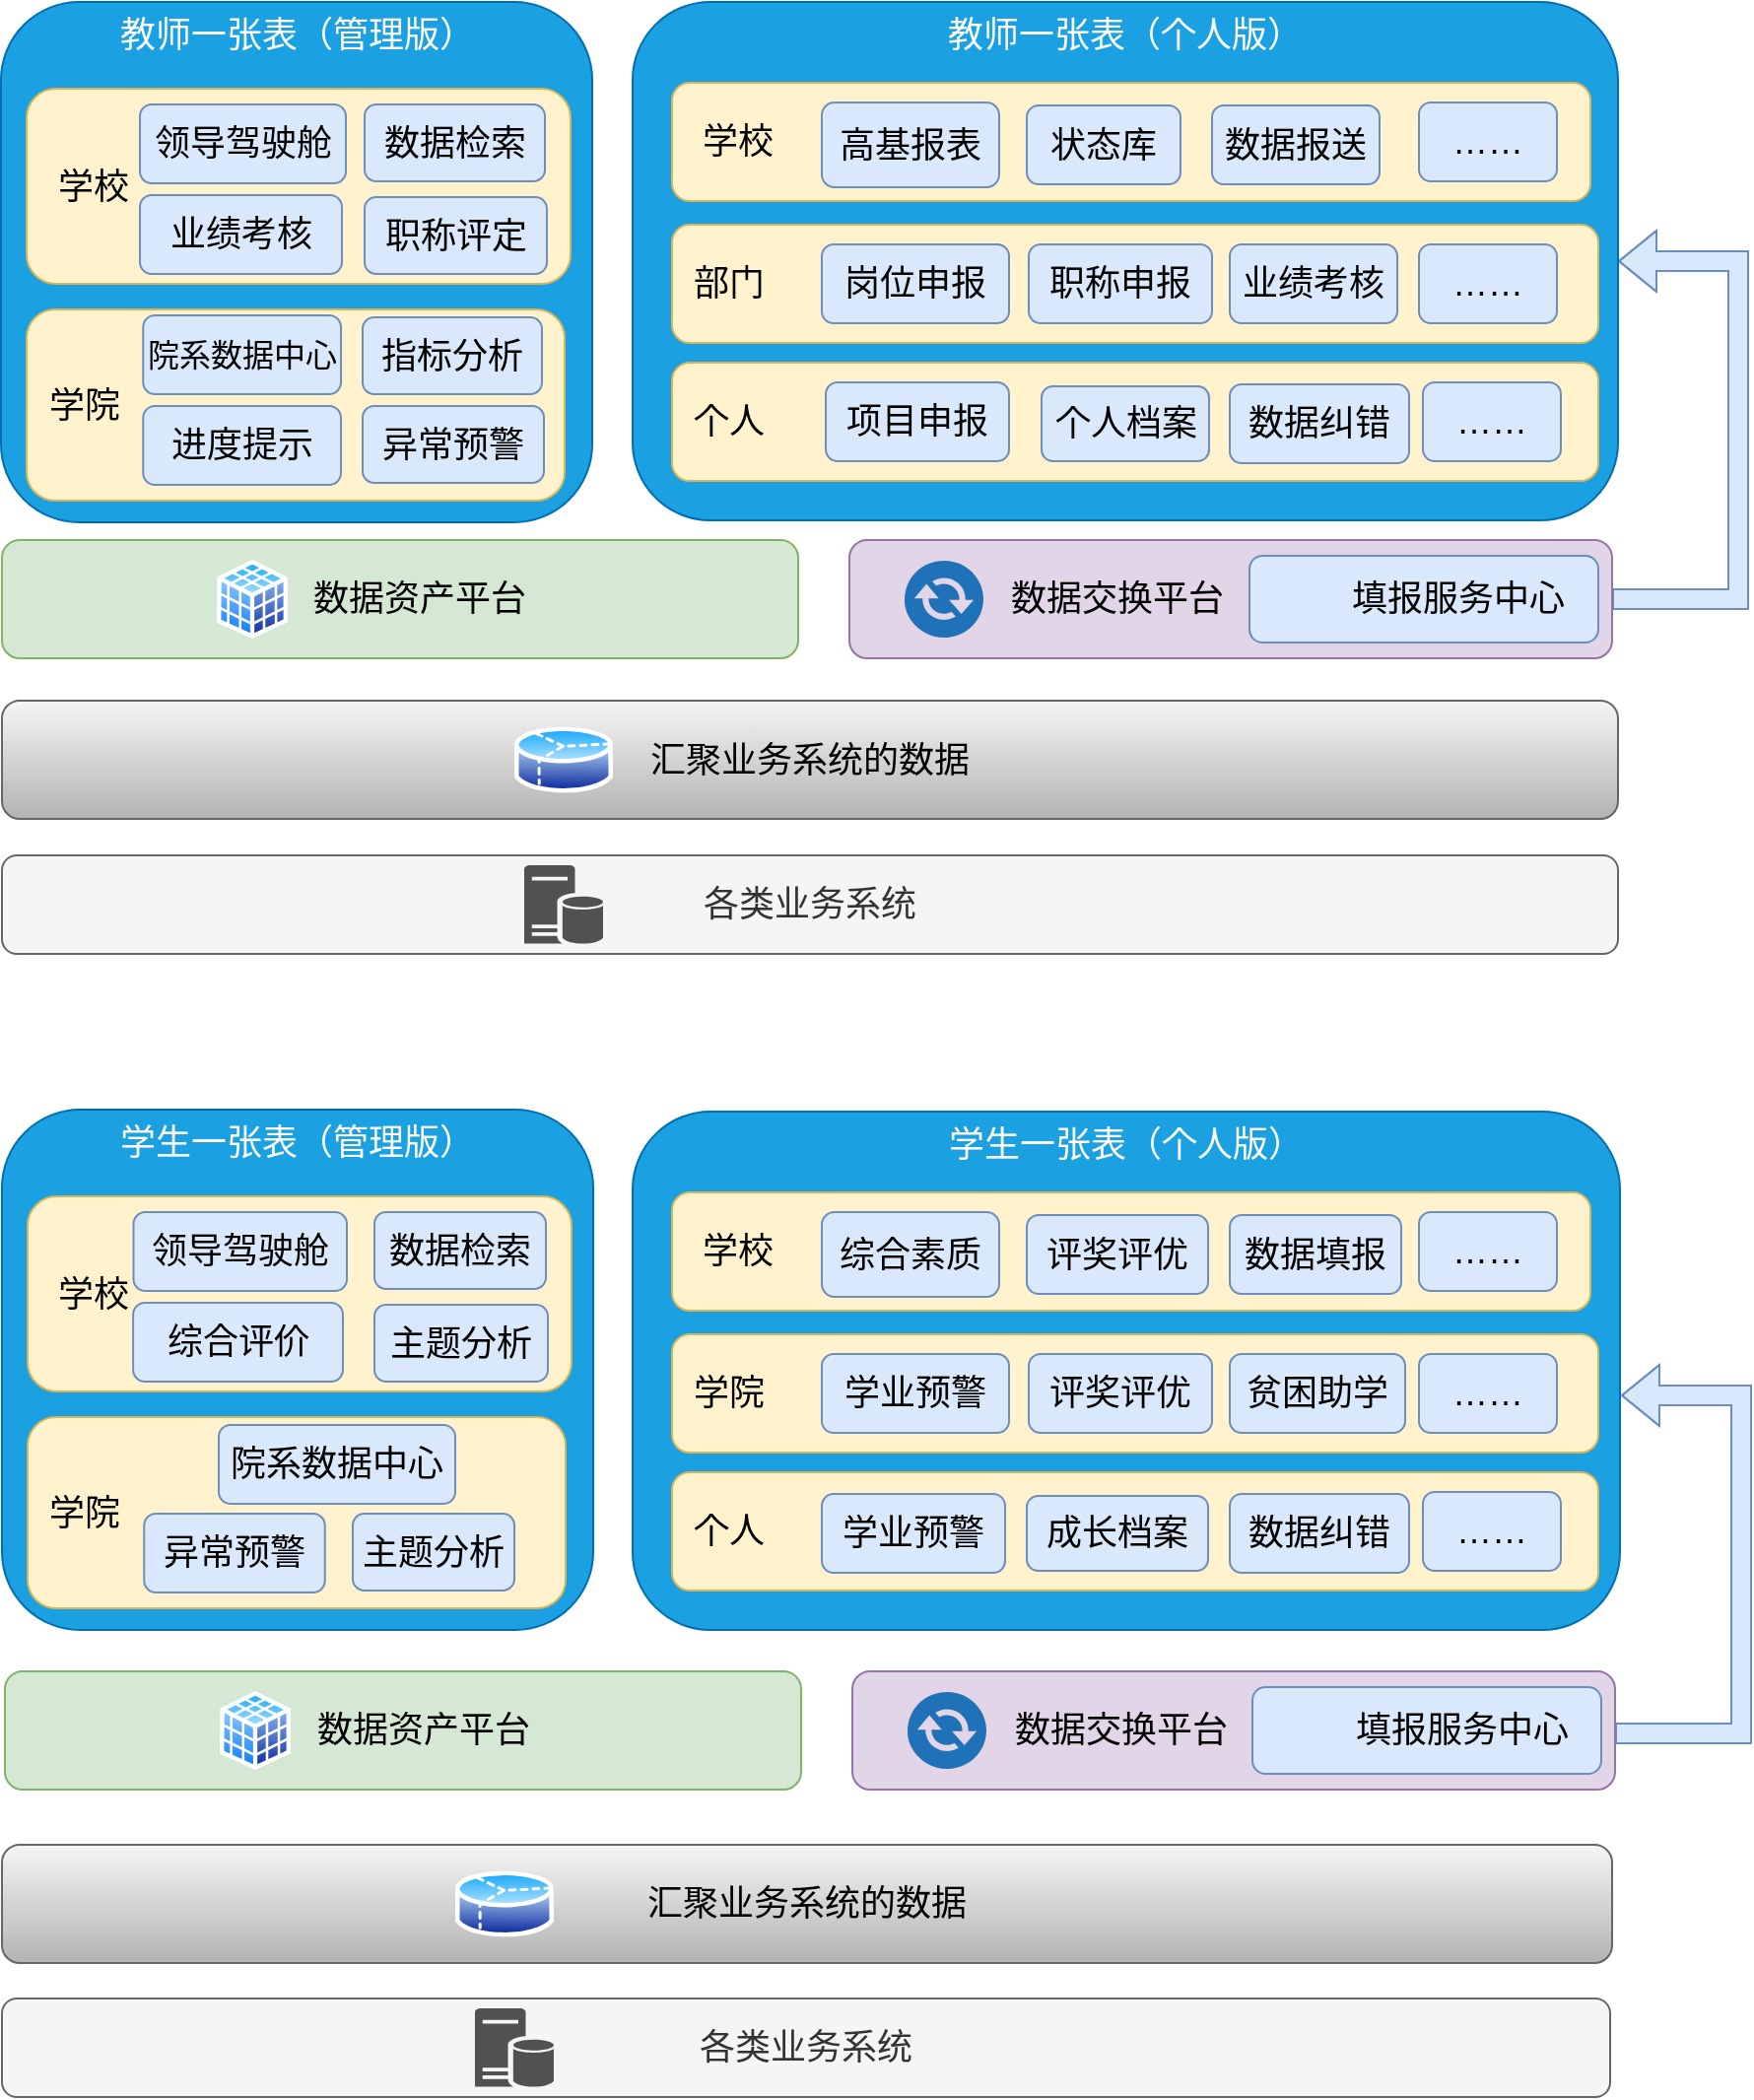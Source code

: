 <mxfile version="19.0.1" type="github">
  <diagram id="cTWVXvlOjMiQOvwmBr1u" name="Page-1">
    <mxGraphModel dx="1864" dy="621" grid="0" gridSize="10" guides="1" tooltips="1" connect="1" arrows="1" fold="1" page="0" pageScale="1" pageWidth="827" pageHeight="1169" math="0" shadow="0">
      <root>
        <mxCell id="0" />
        <mxCell id="1" parent="0" />
        <mxCell id="3kUF8BmXOeaKGdXSCLxE-1" value="&amp;nbsp; &amp;nbsp; 数据资产平台" style="rounded=1;whiteSpace=wrap;html=1;fillColor=#d5e8d4;strokeColor=#82b366;fontSize=18;" parent="1" vertex="1">
          <mxGeometry x="-190" y="330" width="404" height="60" as="geometry" />
        </mxCell>
        <mxCell id="lOfSfwiUMkVV7gZt_ZI1-23" style="edgeStyle=orthogonalEdgeStyle;rounded=0;orthogonalLoop=1;jettySize=auto;html=1;exitX=1;exitY=0.5;exitDx=0;exitDy=0;entryX=1;entryY=0.5;entryDx=0;entryDy=0;fontSize=16;shape=flexArrow;fillColor=#dae8fc;strokeColor=#6c8ebf;" edge="1" parent="1" source="3kUF8BmXOeaKGdXSCLxE-2" target="3kUF8BmXOeaKGdXSCLxE-5">
          <mxGeometry relative="1" as="geometry">
            <Array as="points">
              <mxPoint x="691" y="360" />
              <mxPoint x="691" y="189" />
            </Array>
          </mxGeometry>
        </mxCell>
        <mxCell id="3kUF8BmXOeaKGdXSCLxE-2" value="&amp;nbsp; &amp;nbsp; &amp;nbsp; &amp;nbsp; &amp;nbsp; &amp;nbsp; &amp;nbsp; &amp;nbsp; 数据交换平台" style="rounded=1;whiteSpace=wrap;html=1;fillColor=#e1d5e7;strokeColor=#9673a6;fontSize=18;align=left;" parent="1" vertex="1">
          <mxGeometry x="240" y="330" width="387" height="60" as="geometry" />
        </mxCell>
        <mxCell id="3kUF8BmXOeaKGdXSCLxE-3" value="汇聚业务系统的数据" style="rounded=1;whiteSpace=wrap;html=1;fontSize=18;fillColor=#f5f5f5;strokeColor=#666666;gradientColor=#b3b3b3;" parent="1" vertex="1">
          <mxGeometry x="-190" y="411.5" width="820" height="60" as="geometry" />
        </mxCell>
        <mxCell id="3kUF8BmXOeaKGdXSCLxE-4" value="" style="aspect=fixed;perimeter=ellipsePerimeter;html=1;align=center;shadow=0;dashed=0;spacingTop=3;image;image=img/lib/active_directory/database_cube.svg;fontSize=18;" parent="1" vertex="1">
          <mxGeometry x="-81" y="340" width="36" height="40" as="geometry" />
        </mxCell>
        <mxCell id="3kUF8BmXOeaKGdXSCLxE-5" value="教师一张表（个人版）" style="rounded=1;whiteSpace=wrap;html=1;fillColor=#1ba1e2;strokeColor=#006EAF;fontSize=18;verticalAlign=top;fontColor=#ffffff;" parent="1" vertex="1">
          <mxGeometry x="130" y="57" width="500" height="263" as="geometry" />
        </mxCell>
        <mxCell id="3kUF8BmXOeaKGdXSCLxE-6" value="" style="aspect=fixed;perimeter=ellipsePerimeter;html=1;align=center;shadow=0;dashed=0;spacingTop=3;image;image=img/lib/active_directory/database_partition_3.svg;fontSize=18;" parent="1" vertex="1">
          <mxGeometry x="70" y="423" width="50" height="37" as="geometry" />
        </mxCell>
        <mxCell id="3kUF8BmXOeaKGdXSCLxE-7" value="" style="sketch=0;pointerEvents=1;shadow=0;dashed=0;html=1;strokeColor=none;fillColor=#505050;labelPosition=center;verticalLabelPosition=bottom;verticalAlign=top;outlineConnect=0;align=center;shape=mxgraph.office.communications.exchange_active_sync;fillColor=#2072B8;fontSize=18;" parent="1" vertex="1">
          <mxGeometry x="268" y="340.5" width="40" height="39" as="geometry" />
        </mxCell>
        <mxCell id="3kUF8BmXOeaKGdXSCLxE-23" value="各类业务系统" style="rounded=1;whiteSpace=wrap;html=1;fontSize=18;fillColor=#f5f5f5;strokeColor=#666666;fontColor=#333333;" parent="1" vertex="1">
          <mxGeometry x="-190" y="490" width="820" height="50" as="geometry" />
        </mxCell>
        <mxCell id="3kUF8BmXOeaKGdXSCLxE-29" value="" style="sketch=0;pointerEvents=1;shadow=0;dashed=0;html=1;strokeColor=none;labelPosition=center;verticalLabelPosition=bottom;verticalAlign=top;align=center;fillColor=#515151;shape=mxgraph.mscae.enterprise.database_server;fontSize=18;" parent="1" vertex="1">
          <mxGeometry x="75" y="495" width="40" height="40" as="geometry" />
        </mxCell>
        <mxCell id="3kUF8BmXOeaKGdXSCLxE-40" value="汇聚业务系统的数据" style="rounded=1;whiteSpace=wrap;html=1;fontSize=18;fillColor=#f5f5f5;strokeColor=#666666;gradientColor=#b3b3b3;" parent="1" vertex="1">
          <mxGeometry x="-190" y="992" width="817" height="60" as="geometry" />
        </mxCell>
        <mxCell id="3kUF8BmXOeaKGdXSCLxE-43" value="" style="aspect=fixed;perimeter=ellipsePerimeter;html=1;align=center;shadow=0;dashed=0;spacingTop=3;image;image=img/lib/active_directory/database_partition_3.svg;fontSize=18;" parent="1" vertex="1">
          <mxGeometry x="40" y="1003.5" width="50" height="37" as="geometry" />
        </mxCell>
        <mxCell id="3kUF8BmXOeaKGdXSCLxE-48" value="各类业务系统" style="rounded=1;whiteSpace=wrap;html=1;fontSize=18;fillColor=#f5f5f5;strokeColor=#666666;fontColor=#333333;" parent="1" vertex="1">
          <mxGeometry x="-190" y="1070" width="816" height="50" as="geometry" />
        </mxCell>
        <mxCell id="3kUF8BmXOeaKGdXSCLxE-49" value="" style="sketch=0;pointerEvents=1;shadow=0;dashed=0;html=1;strokeColor=none;labelPosition=center;verticalLabelPosition=bottom;verticalAlign=top;align=center;fillColor=#515151;shape=mxgraph.mscae.enterprise.database_server;fontSize=18;" parent="1" vertex="1">
          <mxGeometry x="50" y="1075" width="40" height="40" as="geometry" />
        </mxCell>
        <mxCell id="3kUF8BmXOeaKGdXSCLxE-59" value="&lt;font face=&quot;Georgia&quot;&gt;&amp;nbsp; 个人&lt;/font&gt;" style="rounded=1;whiteSpace=wrap;html=1;fontSize=18;align=left;fillColor=#fff2cc;strokeColor=#d6b656;" parent="1" vertex="1">
          <mxGeometry x="150" y="240" width="470" height="60" as="geometry" />
        </mxCell>
        <mxCell id="3kUF8BmXOeaKGdXSCLxE-69" value="项目申报" style="rounded=1;whiteSpace=wrap;html=1;fontSize=18;fillColor=#dae8fc;strokeColor=#6c8ebf;" parent="1" vertex="1">
          <mxGeometry x="228" y="250" width="93" height="40" as="geometry" />
        </mxCell>
        <mxCell id="3kUF8BmXOeaKGdXSCLxE-71" value="&lt;font face=&quot;Georgia&quot;&gt;&amp;nbsp; 部门&lt;/font&gt;" style="rounded=1;whiteSpace=wrap;html=1;fontSize=18;align=left;fillColor=#fff2cc;strokeColor=#d6b656;" parent="1" vertex="1">
          <mxGeometry x="150" y="170" width="470" height="60" as="geometry" />
        </mxCell>
        <mxCell id="3kUF8BmXOeaKGdXSCLxE-72" value="岗位申报" style="rounded=1;whiteSpace=wrap;html=1;fontSize=18;fillColor=#dae8fc;strokeColor=#6c8ebf;" parent="1" vertex="1">
          <mxGeometry x="226" y="180" width="95" height="40" as="geometry" />
        </mxCell>
        <mxCell id="qNKtOtwR_BCPkI4FP6nF-1" value="&lt;font face=&quot;Georgia&quot;&gt;&amp;nbsp; &amp;nbsp;学校&lt;/font&gt;" style="rounded=1;whiteSpace=wrap;html=1;fontSize=18;align=left;fillColor=#fff2cc;strokeColor=#d6b656;" parent="1" vertex="1">
          <mxGeometry x="150" y="98" width="466" height="60" as="geometry" />
        </mxCell>
        <mxCell id="qNKtOtwR_BCPkI4FP6nF-6" value="高基报表" style="rounded=1;whiteSpace=wrap;html=1;fontSize=18;fillColor=#dae8fc;strokeColor=#6c8ebf;" parent="1" vertex="1">
          <mxGeometry x="226" y="108" width="90" height="43" as="geometry" />
        </mxCell>
        <mxCell id="qNKtOtwR_BCPkI4FP6nF-7" value="状态库" style="rounded=1;whiteSpace=wrap;html=1;fontSize=18;fillColor=#dae8fc;strokeColor=#6c8ebf;" parent="1" vertex="1">
          <mxGeometry x="330" y="109.5" width="78" height="40" as="geometry" />
        </mxCell>
        <mxCell id="qNKtOtwR_BCPkI4FP6nF-8" value="数据报送" style="rounded=1;whiteSpace=wrap;html=1;fontSize=18;fillColor=#dae8fc;strokeColor=#6c8ebf;" parent="1" vertex="1">
          <mxGeometry x="424" y="109.5" width="85" height="40" as="geometry" />
        </mxCell>
        <mxCell id="qNKtOtwR_BCPkI4FP6nF-11" value="个人档案" style="rounded=1;whiteSpace=wrap;html=1;fontSize=18;fillColor=#dae8fc;strokeColor=#6c8ebf;" parent="1" vertex="1">
          <mxGeometry x="337.5" y="252" width="85" height="38" as="geometry" />
        </mxCell>
        <mxCell id="qNKtOtwR_BCPkI4FP6nF-17" value="职称申报" style="rounded=1;whiteSpace=wrap;html=1;fontSize=18;fillColor=#dae8fc;strokeColor=#6c8ebf;" parent="1" vertex="1">
          <mxGeometry x="331" y="180" width="93" height="40" as="geometry" />
        </mxCell>
        <mxCell id="qNKtOtwR_BCPkI4FP6nF-18" value="数据纠错" style="rounded=1;whiteSpace=wrap;html=1;fontSize=18;fillColor=#dae8fc;strokeColor=#6c8ebf;" parent="1" vertex="1">
          <mxGeometry x="433" y="251" width="91" height="40" as="geometry" />
        </mxCell>
        <mxCell id="qNKtOtwR_BCPkI4FP6nF-19" value="业绩考核" style="rounded=1;whiteSpace=wrap;html=1;fontSize=18;fillColor=#dae8fc;strokeColor=#6c8ebf;" parent="1" vertex="1">
          <mxGeometry x="433" y="180" width="85" height="40" as="geometry" />
        </mxCell>
        <mxCell id="qNKtOtwR_BCPkI4FP6nF-20" value="……" style="rounded=1;whiteSpace=wrap;html=1;fontSize=18;fillColor=#dae8fc;strokeColor=#6c8ebf;" parent="1" vertex="1">
          <mxGeometry x="529" y="108" width="70" height="40" as="geometry" />
        </mxCell>
        <mxCell id="qNKtOtwR_BCPkI4FP6nF-21" value="……" style="rounded=1;whiteSpace=wrap;html=1;fontSize=18;fillColor=#dae8fc;strokeColor=#6c8ebf;" parent="1" vertex="1">
          <mxGeometry x="529" y="180" width="70" height="40" as="geometry" />
        </mxCell>
        <mxCell id="qNKtOtwR_BCPkI4FP6nF-22" value="……" style="rounded=1;whiteSpace=wrap;html=1;fontSize=18;fillColor=#dae8fc;strokeColor=#6c8ebf;" parent="1" vertex="1">
          <mxGeometry x="531" y="250" width="70" height="40" as="geometry" />
        </mxCell>
        <mxCell id="qNKtOtwR_BCPkI4FP6nF-54" value="学生一张表（个人版）" style="rounded=1;whiteSpace=wrap;html=1;fillColor=#1ba1e2;strokeColor=#006EAF;fontSize=18;verticalAlign=top;fontColor=#ffffff;" parent="1" vertex="1">
          <mxGeometry x="130" y="620" width="501" height="263" as="geometry" />
        </mxCell>
        <mxCell id="qNKtOtwR_BCPkI4FP6nF-55" value="学生一张表（管理版）" style="rounded=1;whiteSpace=wrap;html=1;fillColor=#1ba1e2;strokeColor=#006EAF;fontSize=18;verticalAlign=top;fontColor=#ffffff;" parent="1" vertex="1">
          <mxGeometry x="-190" y="619" width="300" height="264" as="geometry" />
        </mxCell>
        <mxCell id="qNKtOtwR_BCPkI4FP6nF-56" value="&lt;font face=&quot;Georgia&quot;&gt;&amp;nbsp; 个人&lt;/font&gt;" style="rounded=1;whiteSpace=wrap;html=1;fontSize=18;align=left;fillColor=#fff2cc;strokeColor=#d6b656;" parent="1" vertex="1">
          <mxGeometry x="150" y="803" width="470" height="60" as="geometry" />
        </mxCell>
        <mxCell id="qNKtOtwR_BCPkI4FP6nF-57" value="学业预警" style="rounded=1;whiteSpace=wrap;html=1;fontSize=18;fillColor=#dae8fc;strokeColor=#6c8ebf;" parent="1" vertex="1">
          <mxGeometry x="226" y="814" width="93" height="40" as="geometry" />
        </mxCell>
        <mxCell id="qNKtOtwR_BCPkI4FP6nF-58" value="&lt;font face=&quot;Georgia&quot;&gt;&amp;nbsp; 学院&lt;/font&gt;" style="rounded=1;whiteSpace=wrap;html=1;fontSize=18;align=left;fillColor=#fff2cc;strokeColor=#d6b656;" parent="1" vertex="1">
          <mxGeometry x="150" y="733" width="470" height="60" as="geometry" />
        </mxCell>
        <mxCell id="qNKtOtwR_BCPkI4FP6nF-59" value="学业预警" style="rounded=1;whiteSpace=wrap;html=1;fontSize=18;fillColor=#dae8fc;strokeColor=#6c8ebf;" parent="1" vertex="1">
          <mxGeometry x="226" y="743" width="95" height="40" as="geometry" />
        </mxCell>
        <mxCell id="qNKtOtwR_BCPkI4FP6nF-60" value="&lt;font face=&quot;Georgia&quot;&gt;&amp;nbsp; &amp;nbsp;学校&lt;/font&gt;" style="rounded=1;whiteSpace=wrap;html=1;fontSize=18;align=left;fillColor=#fff2cc;strokeColor=#d6b656;" parent="1" vertex="1">
          <mxGeometry x="150" y="661" width="466" height="60" as="geometry" />
        </mxCell>
        <mxCell id="qNKtOtwR_BCPkI4FP6nF-61" value="&lt;font face=&quot;Georgia&quot;&gt;&amp;nbsp; &amp;nbsp;学校&lt;/font&gt;" style="rounded=1;whiteSpace=wrap;html=1;fontSize=18;align=left;fillColor=#fff2cc;strokeColor=#d6b656;" parent="1" vertex="1">
          <mxGeometry x="-177" y="663" width="276" height="99" as="geometry" />
        </mxCell>
        <mxCell id="qNKtOtwR_BCPkI4FP6nF-62" value="&lt;font face=&quot;Georgia&quot;&gt;&amp;nbsp; 学院&lt;/font&gt;" style="rounded=1;whiteSpace=wrap;html=1;fontSize=18;align=left;fillColor=#fff2cc;strokeColor=#d6b656;" parent="1" vertex="1">
          <mxGeometry x="-177" y="775" width="273" height="97" as="geometry" />
        </mxCell>
        <mxCell id="qNKtOtwR_BCPkI4FP6nF-63" value="综合素质" style="rounded=1;whiteSpace=wrap;html=1;fontSize=18;fillColor=#dae8fc;strokeColor=#6c8ebf;" parent="1" vertex="1">
          <mxGeometry x="226" y="671" width="90" height="43" as="geometry" />
        </mxCell>
        <mxCell id="qNKtOtwR_BCPkI4FP6nF-64" value="评奖评优" style="rounded=1;whiteSpace=wrap;html=1;fontSize=18;fillColor=#dae8fc;strokeColor=#6c8ebf;" parent="1" vertex="1">
          <mxGeometry x="330" y="672.5" width="92" height="40" as="geometry" />
        </mxCell>
        <mxCell id="qNKtOtwR_BCPkI4FP6nF-65" value="数据填报" style="rounded=1;whiteSpace=wrap;html=1;fontSize=18;fillColor=#dae8fc;strokeColor=#6c8ebf;" parent="1" vertex="1">
          <mxGeometry x="433" y="672.5" width="87" height="40" as="geometry" />
        </mxCell>
        <mxCell id="qNKtOtwR_BCPkI4FP6nF-66" value="成长档案" style="rounded=1;whiteSpace=wrap;html=1;fontSize=18;fillColor=#dae8fc;strokeColor=#6c8ebf;" parent="1" vertex="1">
          <mxGeometry x="330" y="815" width="92" height="38" as="geometry" />
        </mxCell>
        <mxCell id="qNKtOtwR_BCPkI4FP6nF-67" value="院系数据中心" style="rounded=1;whiteSpace=wrap;html=1;fontSize=18;fillColor=#dae8fc;strokeColor=#6c8ebf;" parent="1" vertex="1">
          <mxGeometry x="-80" y="779" width="120" height="40" as="geometry" />
        </mxCell>
        <mxCell id="qNKtOtwR_BCPkI4FP6nF-68" value="评奖评优" style="rounded=1;whiteSpace=wrap;html=1;fontSize=18;fillColor=#dae8fc;strokeColor=#6c8ebf;" parent="1" vertex="1">
          <mxGeometry x="331" y="743" width="93" height="40" as="geometry" />
        </mxCell>
        <mxCell id="qNKtOtwR_BCPkI4FP6nF-69" value="数据纠错" style="rounded=1;whiteSpace=wrap;html=1;fontSize=18;fillColor=#dae8fc;strokeColor=#6c8ebf;" parent="1" vertex="1">
          <mxGeometry x="433" y="814" width="91" height="40" as="geometry" />
        </mxCell>
        <mxCell id="qNKtOtwR_BCPkI4FP6nF-70" value="贫困助学" style="rounded=1;whiteSpace=wrap;html=1;fontSize=18;fillColor=#dae8fc;strokeColor=#6c8ebf;" parent="1" vertex="1">
          <mxGeometry x="433" y="743" width="89" height="40" as="geometry" />
        </mxCell>
        <mxCell id="qNKtOtwR_BCPkI4FP6nF-71" value="……" style="rounded=1;whiteSpace=wrap;html=1;fontSize=18;fillColor=#dae8fc;strokeColor=#6c8ebf;" parent="1" vertex="1">
          <mxGeometry x="529" y="671" width="70" height="40" as="geometry" />
        </mxCell>
        <mxCell id="qNKtOtwR_BCPkI4FP6nF-72" value="……" style="rounded=1;whiteSpace=wrap;html=1;fontSize=18;fillColor=#dae8fc;strokeColor=#6c8ebf;" parent="1" vertex="1">
          <mxGeometry x="529" y="743" width="70" height="40" as="geometry" />
        </mxCell>
        <mxCell id="qNKtOtwR_BCPkI4FP6nF-73" value="……" style="rounded=1;whiteSpace=wrap;html=1;fontSize=18;fillColor=#dae8fc;strokeColor=#6c8ebf;" parent="1" vertex="1">
          <mxGeometry x="531" y="813" width="70" height="40" as="geometry" />
        </mxCell>
        <mxCell id="qNKtOtwR_BCPkI4FP6nF-74" value="领导驾驶舱" style="rounded=1;whiteSpace=wrap;html=1;fontSize=18;fillColor=#dae8fc;strokeColor=#6c8ebf;" parent="1" vertex="1">
          <mxGeometry x="-123.25" y="671" width="108.25" height="40" as="geometry" />
        </mxCell>
        <mxCell id="qNKtOtwR_BCPkI4FP6nF-75" value="综合评价" style="rounded=1;whiteSpace=wrap;html=1;fontSize=18;fillColor=#dae8fc;strokeColor=#6c8ebf;" parent="1" vertex="1">
          <mxGeometry x="-123.44" y="717" width="106.44" height="40" as="geometry" />
        </mxCell>
        <mxCell id="qNKtOtwR_BCPkI4FP6nF-76" value="异常预警" style="rounded=1;whiteSpace=wrap;html=1;fontSize=18;fillColor=#dae8fc;strokeColor=#6c8ebf;" parent="1" vertex="1">
          <mxGeometry x="-117.87" y="824" width="91.75" height="40" as="geometry" />
        </mxCell>
        <mxCell id="qNKtOtwR_BCPkI4FP6nF-78" value="数据检索" style="rounded=1;whiteSpace=wrap;html=1;fontSize=18;fillColor=#dae8fc;strokeColor=#6c8ebf;" parent="1" vertex="1">
          <mxGeometry x="-1" y="671" width="87" height="39" as="geometry" />
        </mxCell>
        <mxCell id="lOfSfwiUMkVV7gZt_ZI1-1" value="主题分析" style="rounded=1;whiteSpace=wrap;html=1;fontSize=18;fillColor=#dae8fc;strokeColor=#6c8ebf;" vertex="1" parent="1">
          <mxGeometry x="-1" y="718" width="88" height="39" as="geometry" />
        </mxCell>
        <mxCell id="lOfSfwiUMkVV7gZt_ZI1-2" value="主题分析" style="rounded=1;whiteSpace=wrap;html=1;fontSize=18;fillColor=#dae8fc;strokeColor=#6c8ebf;" vertex="1" parent="1">
          <mxGeometry x="-12" y="824" width="82" height="39" as="geometry" />
        </mxCell>
        <mxCell id="lOfSfwiUMkVV7gZt_ZI1-3" value="教师一张表（管理版）" style="rounded=1;whiteSpace=wrap;html=1;fillColor=#1ba1e2;strokeColor=#006EAF;fontSize=18;verticalAlign=top;fontColor=#ffffff;" vertex="1" parent="1">
          <mxGeometry x="-190.5" y="57" width="300" height="264" as="geometry" />
        </mxCell>
        <mxCell id="lOfSfwiUMkVV7gZt_ZI1-4" value="&lt;font face=&quot;Georgia&quot;&gt;&amp;nbsp; &amp;nbsp;学校&lt;/font&gt;" style="rounded=1;whiteSpace=wrap;html=1;fontSize=18;align=left;fillColor=#fff2cc;strokeColor=#d6b656;" vertex="1" parent="1">
          <mxGeometry x="-177.5" y="101" width="276" height="99" as="geometry" />
        </mxCell>
        <mxCell id="lOfSfwiUMkVV7gZt_ZI1-5" value="&lt;font face=&quot;Georgia&quot;&gt;&amp;nbsp; 学院&lt;/font&gt;" style="rounded=1;whiteSpace=wrap;html=1;fontSize=18;align=left;fillColor=#fff2cc;strokeColor=#d6b656;" vertex="1" parent="1">
          <mxGeometry x="-177.5" y="213" width="273" height="97" as="geometry" />
        </mxCell>
        <mxCell id="lOfSfwiUMkVV7gZt_ZI1-6" value="院系数据中心" style="rounded=1;whiteSpace=wrap;html=1;fontSize=16;fillColor=#dae8fc;strokeColor=#6c8ebf;" vertex="1" parent="1">
          <mxGeometry x="-118.37" y="216" width="100.37" height="40" as="geometry" />
        </mxCell>
        <mxCell id="lOfSfwiUMkVV7gZt_ZI1-7" value="领导驾驶舱" style="rounded=1;whiteSpace=wrap;html=1;fontSize=18;fillColor=#dae8fc;strokeColor=#6c8ebf;" vertex="1" parent="1">
          <mxGeometry x="-120" y="109" width="104.5" height="40" as="geometry" />
        </mxCell>
        <mxCell id="lOfSfwiUMkVV7gZt_ZI1-8" value="业绩考核" style="rounded=1;whiteSpace=wrap;html=1;fontSize=18;fillColor=#dae8fc;strokeColor=#6c8ebf;" vertex="1" parent="1">
          <mxGeometry x="-120" y="155" width="102.5" height="40" as="geometry" />
        </mxCell>
        <mxCell id="lOfSfwiUMkVV7gZt_ZI1-9" value="进度提示" style="rounded=1;whiteSpace=wrap;html=1;fontSize=18;fillColor=#dae8fc;strokeColor=#6c8ebf;" vertex="1" parent="1">
          <mxGeometry x="-118.37" y="262" width="100.37" height="40" as="geometry" />
        </mxCell>
        <mxCell id="lOfSfwiUMkVV7gZt_ZI1-10" value="数据检索" style="rounded=1;whiteSpace=wrap;html=1;fontSize=18;fillColor=#dae8fc;strokeColor=#6c8ebf;" vertex="1" parent="1">
          <mxGeometry x="-6" y="109" width="91.5" height="39" as="geometry" />
        </mxCell>
        <mxCell id="lOfSfwiUMkVV7gZt_ZI1-11" value="职称评定" style="rounded=1;whiteSpace=wrap;html=1;fontSize=18;fillColor=#dae8fc;strokeColor=#6c8ebf;" vertex="1" parent="1">
          <mxGeometry x="-6" y="156" width="92.5" height="39" as="geometry" />
        </mxCell>
        <mxCell id="lOfSfwiUMkVV7gZt_ZI1-12" value="异常预警" style="rounded=1;whiteSpace=wrap;html=1;fontSize=18;fillColor=#dae8fc;strokeColor=#6c8ebf;" vertex="1" parent="1">
          <mxGeometry x="-7" y="262" width="92" height="39" as="geometry" />
        </mxCell>
        <mxCell id="lOfSfwiUMkVV7gZt_ZI1-13" value="指标分析" style="rounded=1;whiteSpace=wrap;html=1;fontSize=18;fillColor=#dae8fc;strokeColor=#6c8ebf;" vertex="1" parent="1">
          <mxGeometry x="-7" y="217" width="91" height="39" as="geometry" />
        </mxCell>
        <mxCell id="lOfSfwiUMkVV7gZt_ZI1-14" value="&amp;nbsp; &amp;nbsp; &amp;nbsp; &amp;nbsp; &amp;nbsp; 填报服务中心" style="rounded=1;whiteSpace=wrap;html=1;fillColor=#dae8fc;strokeColor=#6c8ebf;fontSize=18;align=left;" vertex="1" parent="1">
          <mxGeometry x="443" y="338" width="177" height="44" as="geometry" />
        </mxCell>
        <mxCell id="lOfSfwiUMkVV7gZt_ZI1-16" value="" style="shape=image;html=1;verticalAlign=top;verticalLabelPosition=bottom;labelBackgroundColor=#ffffff;imageAspect=0;aspect=fixed;image=https://cdn4.iconfinder.com/data/icons/ios-web-user-interface-multi-circle-flat-vol-6/512/Edit_pen_change_option_pencil_write-128.png;fontSize=16;" vertex="1" parent="1">
          <mxGeometry x="455" y="344.5" width="31" height="31" as="geometry" />
        </mxCell>
        <mxCell id="lOfSfwiUMkVV7gZt_ZI1-24" style="edgeStyle=orthogonalEdgeStyle;rounded=0;orthogonalLoop=1;jettySize=auto;html=1;exitX=1;exitY=0.5;exitDx=0;exitDy=0;entryX=1;entryY=0.5;entryDx=0;entryDy=0;fontSize=16;shape=flexArrow;fillColor=#dae8fc;strokeColor=#6c8ebf;" edge="1" parent="1">
          <mxGeometry relative="1" as="geometry">
            <mxPoint x="628.5" y="935.5" as="sourcePoint" />
            <mxPoint x="631.5" y="764" as="targetPoint" />
            <Array as="points">
              <mxPoint x="692.5" y="935.5" />
              <mxPoint x="692.5" y="764.5" />
            </Array>
          </mxGeometry>
        </mxCell>
        <mxCell id="lOfSfwiUMkVV7gZt_ZI1-25" value="&amp;nbsp; &amp;nbsp; 数据资产平台" style="rounded=1;whiteSpace=wrap;html=1;fillColor=#d5e8d4;strokeColor=#82b366;fontSize=18;" vertex="1" parent="1">
          <mxGeometry x="-188.5" y="904" width="404" height="60" as="geometry" />
        </mxCell>
        <mxCell id="lOfSfwiUMkVV7gZt_ZI1-26" value="&amp;nbsp; &amp;nbsp; &amp;nbsp; &amp;nbsp; &amp;nbsp; &amp;nbsp; &amp;nbsp; &amp;nbsp; 数据交换平台" style="rounded=1;whiteSpace=wrap;html=1;fillColor=#e1d5e7;strokeColor=#9673a6;fontSize=18;align=left;" vertex="1" parent="1">
          <mxGeometry x="241.5" y="904" width="387" height="60" as="geometry" />
        </mxCell>
        <mxCell id="lOfSfwiUMkVV7gZt_ZI1-27" value="" style="aspect=fixed;perimeter=ellipsePerimeter;html=1;align=center;shadow=0;dashed=0;spacingTop=3;image;image=img/lib/active_directory/database_cube.svg;fontSize=18;" vertex="1" parent="1">
          <mxGeometry x="-79.5" y="914" width="36" height="40" as="geometry" />
        </mxCell>
        <mxCell id="lOfSfwiUMkVV7gZt_ZI1-28" value="" style="sketch=0;pointerEvents=1;shadow=0;dashed=0;html=1;strokeColor=none;fillColor=#505050;labelPosition=center;verticalLabelPosition=bottom;verticalAlign=top;outlineConnect=0;align=center;shape=mxgraph.office.communications.exchange_active_sync;fillColor=#2072B8;fontSize=18;" vertex="1" parent="1">
          <mxGeometry x="269.5" y="914.5" width="40" height="39" as="geometry" />
        </mxCell>
        <mxCell id="lOfSfwiUMkVV7gZt_ZI1-29" value="&amp;nbsp; &amp;nbsp; &amp;nbsp; &amp;nbsp; &amp;nbsp; 填报服务中心" style="rounded=1;whiteSpace=wrap;html=1;fillColor=#dae8fc;strokeColor=#6c8ebf;fontSize=18;align=left;" vertex="1" parent="1">
          <mxGeometry x="444.5" y="912" width="177" height="44" as="geometry" />
        </mxCell>
        <mxCell id="lOfSfwiUMkVV7gZt_ZI1-30" value="" style="shape=image;html=1;verticalAlign=top;verticalLabelPosition=bottom;labelBackgroundColor=#ffffff;imageAspect=0;aspect=fixed;image=https://cdn4.iconfinder.com/data/icons/ios-web-user-interface-multi-circle-flat-vol-6/512/Edit_pen_change_option_pencil_write-128.png;fontSize=16;" vertex="1" parent="1">
          <mxGeometry x="456.5" y="918.5" width="31" height="31" as="geometry" />
        </mxCell>
      </root>
    </mxGraphModel>
  </diagram>
</mxfile>
